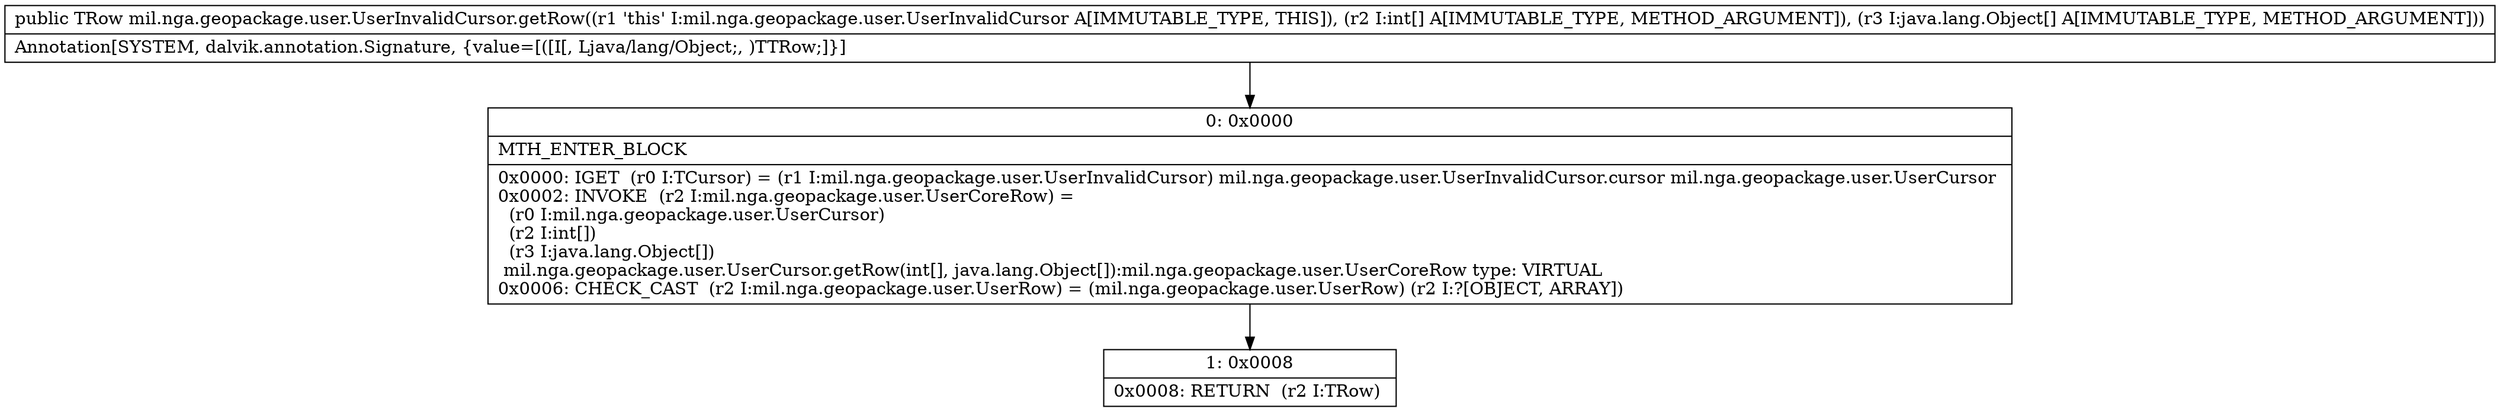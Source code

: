 digraph "CFG formil.nga.geopackage.user.UserInvalidCursor.getRow([I[Ljava\/lang\/Object;)Lmil\/nga\/geopackage\/user\/UserRow;" {
Node_0 [shape=record,label="{0\:\ 0x0000|MTH_ENTER_BLOCK\l|0x0000: IGET  (r0 I:TCursor) = (r1 I:mil.nga.geopackage.user.UserInvalidCursor) mil.nga.geopackage.user.UserInvalidCursor.cursor mil.nga.geopackage.user.UserCursor \l0x0002: INVOKE  (r2 I:mil.nga.geopackage.user.UserCoreRow) = \l  (r0 I:mil.nga.geopackage.user.UserCursor)\l  (r2 I:int[])\l  (r3 I:java.lang.Object[])\l mil.nga.geopackage.user.UserCursor.getRow(int[], java.lang.Object[]):mil.nga.geopackage.user.UserCoreRow type: VIRTUAL \l0x0006: CHECK_CAST  (r2 I:mil.nga.geopackage.user.UserRow) = (mil.nga.geopackage.user.UserRow) (r2 I:?[OBJECT, ARRAY]) \l}"];
Node_1 [shape=record,label="{1\:\ 0x0008|0x0008: RETURN  (r2 I:TRow) \l}"];
MethodNode[shape=record,label="{public TRow mil.nga.geopackage.user.UserInvalidCursor.getRow((r1 'this' I:mil.nga.geopackage.user.UserInvalidCursor A[IMMUTABLE_TYPE, THIS]), (r2 I:int[] A[IMMUTABLE_TYPE, METHOD_ARGUMENT]), (r3 I:java.lang.Object[] A[IMMUTABLE_TYPE, METHOD_ARGUMENT]))  | Annotation[SYSTEM, dalvik.annotation.Signature, \{value=[([I[, Ljava\/lang\/Object;, )TTRow;]\}]\l}"];
MethodNode -> Node_0;
Node_0 -> Node_1;
}


